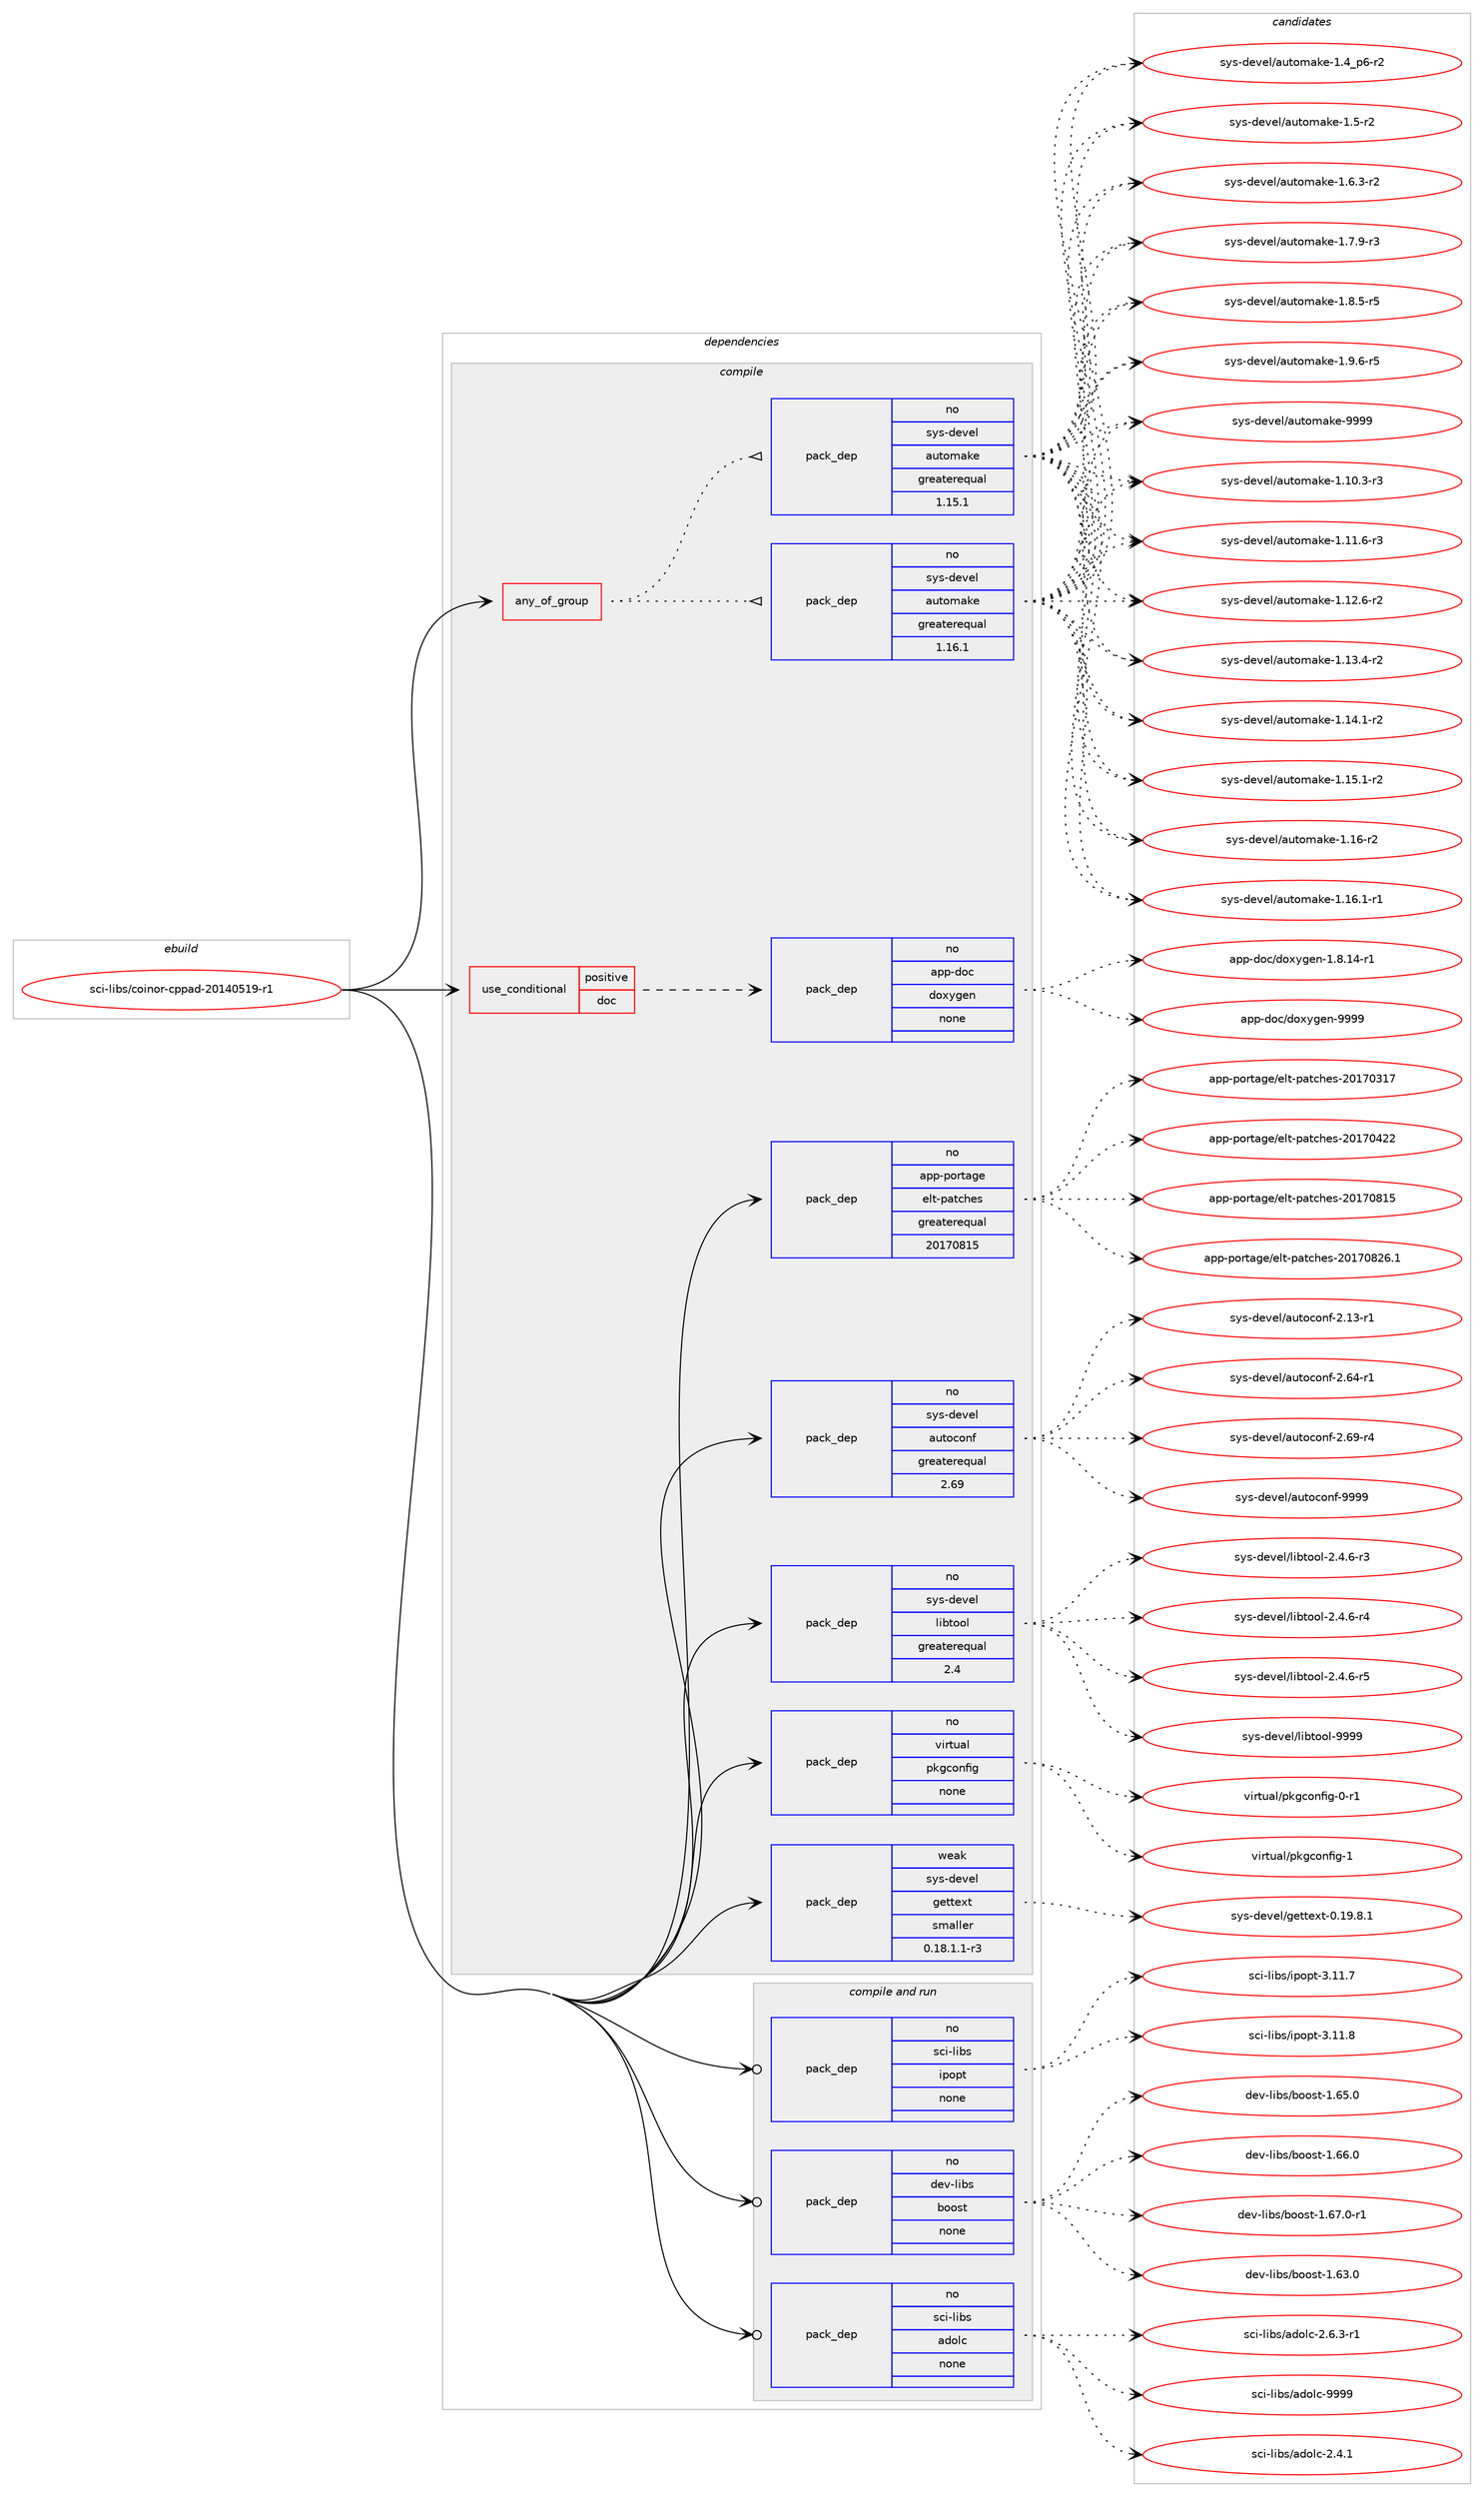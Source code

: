 digraph prolog {

# *************
# Graph options
# *************

newrank=true;
concentrate=true;
compound=true;
graph [rankdir=LR,fontname=Helvetica,fontsize=10,ranksep=1.5];#, ranksep=2.5, nodesep=0.2];
edge  [arrowhead=vee];
node  [fontname=Helvetica,fontsize=10];

# **********
# The ebuild
# **********

subgraph cluster_leftcol {
color=gray;
rank=same;
label=<<i>ebuild</i>>;
id [label="sci-libs/coinor-cppad-20140519-r1", color=red, width=4, href="../sci-libs/coinor-cppad-20140519-r1.svg"];
}

# ****************
# The dependencies
# ****************

subgraph cluster_midcol {
color=gray;
label=<<i>dependencies</i>>;
subgraph cluster_compile {
fillcolor="#eeeeee";
style=filled;
label=<<i>compile</i>>;
subgraph any26877 {
dependency1692729 [label=<<TABLE BORDER="0" CELLBORDER="1" CELLSPACING="0" CELLPADDING="4"><TR><TD CELLPADDING="10">any_of_group</TD></TR></TABLE>>, shape=none, color=red];subgraph pack1211841 {
dependency1692730 [label=<<TABLE BORDER="0" CELLBORDER="1" CELLSPACING="0" CELLPADDING="4" WIDTH="220"><TR><TD ROWSPAN="6" CELLPADDING="30">pack_dep</TD></TR><TR><TD WIDTH="110">no</TD></TR><TR><TD>sys-devel</TD></TR><TR><TD>automake</TD></TR><TR><TD>greaterequal</TD></TR><TR><TD>1.16.1</TD></TR></TABLE>>, shape=none, color=blue];
}
dependency1692729:e -> dependency1692730:w [weight=20,style="dotted",arrowhead="oinv"];
subgraph pack1211842 {
dependency1692731 [label=<<TABLE BORDER="0" CELLBORDER="1" CELLSPACING="0" CELLPADDING="4" WIDTH="220"><TR><TD ROWSPAN="6" CELLPADDING="30">pack_dep</TD></TR><TR><TD WIDTH="110">no</TD></TR><TR><TD>sys-devel</TD></TR><TR><TD>automake</TD></TR><TR><TD>greaterequal</TD></TR><TR><TD>1.15.1</TD></TR></TABLE>>, shape=none, color=blue];
}
dependency1692729:e -> dependency1692731:w [weight=20,style="dotted",arrowhead="oinv"];
}
id:e -> dependency1692729:w [weight=20,style="solid",arrowhead="vee"];
subgraph cond453159 {
dependency1692732 [label=<<TABLE BORDER="0" CELLBORDER="1" CELLSPACING="0" CELLPADDING="4"><TR><TD ROWSPAN="3" CELLPADDING="10">use_conditional</TD></TR><TR><TD>positive</TD></TR><TR><TD>doc</TD></TR></TABLE>>, shape=none, color=red];
subgraph pack1211843 {
dependency1692733 [label=<<TABLE BORDER="0" CELLBORDER="1" CELLSPACING="0" CELLPADDING="4" WIDTH="220"><TR><TD ROWSPAN="6" CELLPADDING="30">pack_dep</TD></TR><TR><TD WIDTH="110">no</TD></TR><TR><TD>app-doc</TD></TR><TR><TD>doxygen</TD></TR><TR><TD>none</TD></TR><TR><TD></TD></TR></TABLE>>, shape=none, color=blue];
}
dependency1692732:e -> dependency1692733:w [weight=20,style="dashed",arrowhead="vee"];
}
id:e -> dependency1692732:w [weight=20,style="solid",arrowhead="vee"];
subgraph pack1211844 {
dependency1692734 [label=<<TABLE BORDER="0" CELLBORDER="1" CELLSPACING="0" CELLPADDING="4" WIDTH="220"><TR><TD ROWSPAN="6" CELLPADDING="30">pack_dep</TD></TR><TR><TD WIDTH="110">no</TD></TR><TR><TD>app-portage</TD></TR><TR><TD>elt-patches</TD></TR><TR><TD>greaterequal</TD></TR><TR><TD>20170815</TD></TR></TABLE>>, shape=none, color=blue];
}
id:e -> dependency1692734:w [weight=20,style="solid",arrowhead="vee"];
subgraph pack1211845 {
dependency1692735 [label=<<TABLE BORDER="0" CELLBORDER="1" CELLSPACING="0" CELLPADDING="4" WIDTH="220"><TR><TD ROWSPAN="6" CELLPADDING="30">pack_dep</TD></TR><TR><TD WIDTH="110">no</TD></TR><TR><TD>sys-devel</TD></TR><TR><TD>autoconf</TD></TR><TR><TD>greaterequal</TD></TR><TR><TD>2.69</TD></TR></TABLE>>, shape=none, color=blue];
}
id:e -> dependency1692735:w [weight=20,style="solid",arrowhead="vee"];
subgraph pack1211846 {
dependency1692736 [label=<<TABLE BORDER="0" CELLBORDER="1" CELLSPACING="0" CELLPADDING="4" WIDTH="220"><TR><TD ROWSPAN="6" CELLPADDING="30">pack_dep</TD></TR><TR><TD WIDTH="110">no</TD></TR><TR><TD>sys-devel</TD></TR><TR><TD>libtool</TD></TR><TR><TD>greaterequal</TD></TR><TR><TD>2.4</TD></TR></TABLE>>, shape=none, color=blue];
}
id:e -> dependency1692736:w [weight=20,style="solid",arrowhead="vee"];
subgraph pack1211847 {
dependency1692737 [label=<<TABLE BORDER="0" CELLBORDER="1" CELLSPACING="0" CELLPADDING="4" WIDTH="220"><TR><TD ROWSPAN="6" CELLPADDING="30">pack_dep</TD></TR><TR><TD WIDTH="110">no</TD></TR><TR><TD>virtual</TD></TR><TR><TD>pkgconfig</TD></TR><TR><TD>none</TD></TR><TR><TD></TD></TR></TABLE>>, shape=none, color=blue];
}
id:e -> dependency1692737:w [weight=20,style="solid",arrowhead="vee"];
subgraph pack1211848 {
dependency1692738 [label=<<TABLE BORDER="0" CELLBORDER="1" CELLSPACING="0" CELLPADDING="4" WIDTH="220"><TR><TD ROWSPAN="6" CELLPADDING="30">pack_dep</TD></TR><TR><TD WIDTH="110">weak</TD></TR><TR><TD>sys-devel</TD></TR><TR><TD>gettext</TD></TR><TR><TD>smaller</TD></TR><TR><TD>0.18.1.1-r3</TD></TR></TABLE>>, shape=none, color=blue];
}
id:e -> dependency1692738:w [weight=20,style="solid",arrowhead="vee"];
}
subgraph cluster_compileandrun {
fillcolor="#eeeeee";
style=filled;
label=<<i>compile and run</i>>;
subgraph pack1211849 {
dependency1692739 [label=<<TABLE BORDER="0" CELLBORDER="1" CELLSPACING="0" CELLPADDING="4" WIDTH="220"><TR><TD ROWSPAN="6" CELLPADDING="30">pack_dep</TD></TR><TR><TD WIDTH="110">no</TD></TR><TR><TD>dev-libs</TD></TR><TR><TD>boost</TD></TR><TR><TD>none</TD></TR><TR><TD></TD></TR></TABLE>>, shape=none, color=blue];
}
id:e -> dependency1692739:w [weight=20,style="solid",arrowhead="odotvee"];
subgraph pack1211850 {
dependency1692740 [label=<<TABLE BORDER="0" CELLBORDER="1" CELLSPACING="0" CELLPADDING="4" WIDTH="220"><TR><TD ROWSPAN="6" CELLPADDING="30">pack_dep</TD></TR><TR><TD WIDTH="110">no</TD></TR><TR><TD>sci-libs</TD></TR><TR><TD>adolc</TD></TR><TR><TD>none</TD></TR><TR><TD></TD></TR></TABLE>>, shape=none, color=blue];
}
id:e -> dependency1692740:w [weight=20,style="solid",arrowhead="odotvee"];
subgraph pack1211851 {
dependency1692741 [label=<<TABLE BORDER="0" CELLBORDER="1" CELLSPACING="0" CELLPADDING="4" WIDTH="220"><TR><TD ROWSPAN="6" CELLPADDING="30">pack_dep</TD></TR><TR><TD WIDTH="110">no</TD></TR><TR><TD>sci-libs</TD></TR><TR><TD>ipopt</TD></TR><TR><TD>none</TD></TR><TR><TD></TD></TR></TABLE>>, shape=none, color=blue];
}
id:e -> dependency1692741:w [weight=20,style="solid",arrowhead="odotvee"];
}
subgraph cluster_run {
fillcolor="#eeeeee";
style=filled;
label=<<i>run</i>>;
}
}

# **************
# The candidates
# **************

subgraph cluster_choices {
rank=same;
color=gray;
label=<<i>candidates</i>>;

subgraph choice1211841 {
color=black;
nodesep=1;
choice11512111545100101118101108479711711611110997107101454946494846514511451 [label="sys-devel/automake-1.10.3-r3", color=red, width=4,href="../sys-devel/automake-1.10.3-r3.svg"];
choice11512111545100101118101108479711711611110997107101454946494946544511451 [label="sys-devel/automake-1.11.6-r3", color=red, width=4,href="../sys-devel/automake-1.11.6-r3.svg"];
choice11512111545100101118101108479711711611110997107101454946495046544511450 [label="sys-devel/automake-1.12.6-r2", color=red, width=4,href="../sys-devel/automake-1.12.6-r2.svg"];
choice11512111545100101118101108479711711611110997107101454946495146524511450 [label="sys-devel/automake-1.13.4-r2", color=red, width=4,href="../sys-devel/automake-1.13.4-r2.svg"];
choice11512111545100101118101108479711711611110997107101454946495246494511450 [label="sys-devel/automake-1.14.1-r2", color=red, width=4,href="../sys-devel/automake-1.14.1-r2.svg"];
choice11512111545100101118101108479711711611110997107101454946495346494511450 [label="sys-devel/automake-1.15.1-r2", color=red, width=4,href="../sys-devel/automake-1.15.1-r2.svg"];
choice1151211154510010111810110847971171161111099710710145494649544511450 [label="sys-devel/automake-1.16-r2", color=red, width=4,href="../sys-devel/automake-1.16-r2.svg"];
choice11512111545100101118101108479711711611110997107101454946495446494511449 [label="sys-devel/automake-1.16.1-r1", color=red, width=4,href="../sys-devel/automake-1.16.1-r1.svg"];
choice115121115451001011181011084797117116111109971071014549465295112544511450 [label="sys-devel/automake-1.4_p6-r2", color=red, width=4,href="../sys-devel/automake-1.4_p6-r2.svg"];
choice11512111545100101118101108479711711611110997107101454946534511450 [label="sys-devel/automake-1.5-r2", color=red, width=4,href="../sys-devel/automake-1.5-r2.svg"];
choice115121115451001011181011084797117116111109971071014549465446514511450 [label="sys-devel/automake-1.6.3-r2", color=red, width=4,href="../sys-devel/automake-1.6.3-r2.svg"];
choice115121115451001011181011084797117116111109971071014549465546574511451 [label="sys-devel/automake-1.7.9-r3", color=red, width=4,href="../sys-devel/automake-1.7.9-r3.svg"];
choice115121115451001011181011084797117116111109971071014549465646534511453 [label="sys-devel/automake-1.8.5-r5", color=red, width=4,href="../sys-devel/automake-1.8.5-r5.svg"];
choice115121115451001011181011084797117116111109971071014549465746544511453 [label="sys-devel/automake-1.9.6-r5", color=red, width=4,href="../sys-devel/automake-1.9.6-r5.svg"];
choice115121115451001011181011084797117116111109971071014557575757 [label="sys-devel/automake-9999", color=red, width=4,href="../sys-devel/automake-9999.svg"];
dependency1692730:e -> choice11512111545100101118101108479711711611110997107101454946494846514511451:w [style=dotted,weight="100"];
dependency1692730:e -> choice11512111545100101118101108479711711611110997107101454946494946544511451:w [style=dotted,weight="100"];
dependency1692730:e -> choice11512111545100101118101108479711711611110997107101454946495046544511450:w [style=dotted,weight="100"];
dependency1692730:e -> choice11512111545100101118101108479711711611110997107101454946495146524511450:w [style=dotted,weight="100"];
dependency1692730:e -> choice11512111545100101118101108479711711611110997107101454946495246494511450:w [style=dotted,weight="100"];
dependency1692730:e -> choice11512111545100101118101108479711711611110997107101454946495346494511450:w [style=dotted,weight="100"];
dependency1692730:e -> choice1151211154510010111810110847971171161111099710710145494649544511450:w [style=dotted,weight="100"];
dependency1692730:e -> choice11512111545100101118101108479711711611110997107101454946495446494511449:w [style=dotted,weight="100"];
dependency1692730:e -> choice115121115451001011181011084797117116111109971071014549465295112544511450:w [style=dotted,weight="100"];
dependency1692730:e -> choice11512111545100101118101108479711711611110997107101454946534511450:w [style=dotted,weight="100"];
dependency1692730:e -> choice115121115451001011181011084797117116111109971071014549465446514511450:w [style=dotted,weight="100"];
dependency1692730:e -> choice115121115451001011181011084797117116111109971071014549465546574511451:w [style=dotted,weight="100"];
dependency1692730:e -> choice115121115451001011181011084797117116111109971071014549465646534511453:w [style=dotted,weight="100"];
dependency1692730:e -> choice115121115451001011181011084797117116111109971071014549465746544511453:w [style=dotted,weight="100"];
dependency1692730:e -> choice115121115451001011181011084797117116111109971071014557575757:w [style=dotted,weight="100"];
}
subgraph choice1211842 {
color=black;
nodesep=1;
choice11512111545100101118101108479711711611110997107101454946494846514511451 [label="sys-devel/automake-1.10.3-r3", color=red, width=4,href="../sys-devel/automake-1.10.3-r3.svg"];
choice11512111545100101118101108479711711611110997107101454946494946544511451 [label="sys-devel/automake-1.11.6-r3", color=red, width=4,href="../sys-devel/automake-1.11.6-r3.svg"];
choice11512111545100101118101108479711711611110997107101454946495046544511450 [label="sys-devel/automake-1.12.6-r2", color=red, width=4,href="../sys-devel/automake-1.12.6-r2.svg"];
choice11512111545100101118101108479711711611110997107101454946495146524511450 [label="sys-devel/automake-1.13.4-r2", color=red, width=4,href="../sys-devel/automake-1.13.4-r2.svg"];
choice11512111545100101118101108479711711611110997107101454946495246494511450 [label="sys-devel/automake-1.14.1-r2", color=red, width=4,href="../sys-devel/automake-1.14.1-r2.svg"];
choice11512111545100101118101108479711711611110997107101454946495346494511450 [label="sys-devel/automake-1.15.1-r2", color=red, width=4,href="../sys-devel/automake-1.15.1-r2.svg"];
choice1151211154510010111810110847971171161111099710710145494649544511450 [label="sys-devel/automake-1.16-r2", color=red, width=4,href="../sys-devel/automake-1.16-r2.svg"];
choice11512111545100101118101108479711711611110997107101454946495446494511449 [label="sys-devel/automake-1.16.1-r1", color=red, width=4,href="../sys-devel/automake-1.16.1-r1.svg"];
choice115121115451001011181011084797117116111109971071014549465295112544511450 [label="sys-devel/automake-1.4_p6-r2", color=red, width=4,href="../sys-devel/automake-1.4_p6-r2.svg"];
choice11512111545100101118101108479711711611110997107101454946534511450 [label="sys-devel/automake-1.5-r2", color=red, width=4,href="../sys-devel/automake-1.5-r2.svg"];
choice115121115451001011181011084797117116111109971071014549465446514511450 [label="sys-devel/automake-1.6.3-r2", color=red, width=4,href="../sys-devel/automake-1.6.3-r2.svg"];
choice115121115451001011181011084797117116111109971071014549465546574511451 [label="sys-devel/automake-1.7.9-r3", color=red, width=4,href="../sys-devel/automake-1.7.9-r3.svg"];
choice115121115451001011181011084797117116111109971071014549465646534511453 [label="sys-devel/automake-1.8.5-r5", color=red, width=4,href="../sys-devel/automake-1.8.5-r5.svg"];
choice115121115451001011181011084797117116111109971071014549465746544511453 [label="sys-devel/automake-1.9.6-r5", color=red, width=4,href="../sys-devel/automake-1.9.6-r5.svg"];
choice115121115451001011181011084797117116111109971071014557575757 [label="sys-devel/automake-9999", color=red, width=4,href="../sys-devel/automake-9999.svg"];
dependency1692731:e -> choice11512111545100101118101108479711711611110997107101454946494846514511451:w [style=dotted,weight="100"];
dependency1692731:e -> choice11512111545100101118101108479711711611110997107101454946494946544511451:w [style=dotted,weight="100"];
dependency1692731:e -> choice11512111545100101118101108479711711611110997107101454946495046544511450:w [style=dotted,weight="100"];
dependency1692731:e -> choice11512111545100101118101108479711711611110997107101454946495146524511450:w [style=dotted,weight="100"];
dependency1692731:e -> choice11512111545100101118101108479711711611110997107101454946495246494511450:w [style=dotted,weight="100"];
dependency1692731:e -> choice11512111545100101118101108479711711611110997107101454946495346494511450:w [style=dotted,weight="100"];
dependency1692731:e -> choice1151211154510010111810110847971171161111099710710145494649544511450:w [style=dotted,weight="100"];
dependency1692731:e -> choice11512111545100101118101108479711711611110997107101454946495446494511449:w [style=dotted,weight="100"];
dependency1692731:e -> choice115121115451001011181011084797117116111109971071014549465295112544511450:w [style=dotted,weight="100"];
dependency1692731:e -> choice11512111545100101118101108479711711611110997107101454946534511450:w [style=dotted,weight="100"];
dependency1692731:e -> choice115121115451001011181011084797117116111109971071014549465446514511450:w [style=dotted,weight="100"];
dependency1692731:e -> choice115121115451001011181011084797117116111109971071014549465546574511451:w [style=dotted,weight="100"];
dependency1692731:e -> choice115121115451001011181011084797117116111109971071014549465646534511453:w [style=dotted,weight="100"];
dependency1692731:e -> choice115121115451001011181011084797117116111109971071014549465746544511453:w [style=dotted,weight="100"];
dependency1692731:e -> choice115121115451001011181011084797117116111109971071014557575757:w [style=dotted,weight="100"];
}
subgraph choice1211843 {
color=black;
nodesep=1;
choice97112112451001119947100111120121103101110454946564649524511449 [label="app-doc/doxygen-1.8.14-r1", color=red, width=4,href="../app-doc/doxygen-1.8.14-r1.svg"];
choice971121124510011199471001111201211031011104557575757 [label="app-doc/doxygen-9999", color=red, width=4,href="../app-doc/doxygen-9999.svg"];
dependency1692733:e -> choice97112112451001119947100111120121103101110454946564649524511449:w [style=dotted,weight="100"];
dependency1692733:e -> choice971121124510011199471001111201211031011104557575757:w [style=dotted,weight="100"];
}
subgraph choice1211844 {
color=black;
nodesep=1;
choice97112112451121111141169710310147101108116451129711699104101115455048495548514955 [label="app-portage/elt-patches-20170317", color=red, width=4,href="../app-portage/elt-patches-20170317.svg"];
choice97112112451121111141169710310147101108116451129711699104101115455048495548525050 [label="app-portage/elt-patches-20170422", color=red, width=4,href="../app-portage/elt-patches-20170422.svg"];
choice97112112451121111141169710310147101108116451129711699104101115455048495548564953 [label="app-portage/elt-patches-20170815", color=red, width=4,href="../app-portage/elt-patches-20170815.svg"];
choice971121124511211111411697103101471011081164511297116991041011154550484955485650544649 [label="app-portage/elt-patches-20170826.1", color=red, width=4,href="../app-portage/elt-patches-20170826.1.svg"];
dependency1692734:e -> choice97112112451121111141169710310147101108116451129711699104101115455048495548514955:w [style=dotted,weight="100"];
dependency1692734:e -> choice97112112451121111141169710310147101108116451129711699104101115455048495548525050:w [style=dotted,weight="100"];
dependency1692734:e -> choice97112112451121111141169710310147101108116451129711699104101115455048495548564953:w [style=dotted,weight="100"];
dependency1692734:e -> choice971121124511211111411697103101471011081164511297116991041011154550484955485650544649:w [style=dotted,weight="100"];
}
subgraph choice1211845 {
color=black;
nodesep=1;
choice1151211154510010111810110847971171161119911111010245504649514511449 [label="sys-devel/autoconf-2.13-r1", color=red, width=4,href="../sys-devel/autoconf-2.13-r1.svg"];
choice1151211154510010111810110847971171161119911111010245504654524511449 [label="sys-devel/autoconf-2.64-r1", color=red, width=4,href="../sys-devel/autoconf-2.64-r1.svg"];
choice1151211154510010111810110847971171161119911111010245504654574511452 [label="sys-devel/autoconf-2.69-r4", color=red, width=4,href="../sys-devel/autoconf-2.69-r4.svg"];
choice115121115451001011181011084797117116111991111101024557575757 [label="sys-devel/autoconf-9999", color=red, width=4,href="../sys-devel/autoconf-9999.svg"];
dependency1692735:e -> choice1151211154510010111810110847971171161119911111010245504649514511449:w [style=dotted,weight="100"];
dependency1692735:e -> choice1151211154510010111810110847971171161119911111010245504654524511449:w [style=dotted,weight="100"];
dependency1692735:e -> choice1151211154510010111810110847971171161119911111010245504654574511452:w [style=dotted,weight="100"];
dependency1692735:e -> choice115121115451001011181011084797117116111991111101024557575757:w [style=dotted,weight="100"];
}
subgraph choice1211846 {
color=black;
nodesep=1;
choice1151211154510010111810110847108105981161111111084550465246544511451 [label="sys-devel/libtool-2.4.6-r3", color=red, width=4,href="../sys-devel/libtool-2.4.6-r3.svg"];
choice1151211154510010111810110847108105981161111111084550465246544511452 [label="sys-devel/libtool-2.4.6-r4", color=red, width=4,href="../sys-devel/libtool-2.4.6-r4.svg"];
choice1151211154510010111810110847108105981161111111084550465246544511453 [label="sys-devel/libtool-2.4.6-r5", color=red, width=4,href="../sys-devel/libtool-2.4.6-r5.svg"];
choice1151211154510010111810110847108105981161111111084557575757 [label="sys-devel/libtool-9999", color=red, width=4,href="../sys-devel/libtool-9999.svg"];
dependency1692736:e -> choice1151211154510010111810110847108105981161111111084550465246544511451:w [style=dotted,weight="100"];
dependency1692736:e -> choice1151211154510010111810110847108105981161111111084550465246544511452:w [style=dotted,weight="100"];
dependency1692736:e -> choice1151211154510010111810110847108105981161111111084550465246544511453:w [style=dotted,weight="100"];
dependency1692736:e -> choice1151211154510010111810110847108105981161111111084557575757:w [style=dotted,weight="100"];
}
subgraph choice1211847 {
color=black;
nodesep=1;
choice11810511411611797108471121071039911111010210510345484511449 [label="virtual/pkgconfig-0-r1", color=red, width=4,href="../virtual/pkgconfig-0-r1.svg"];
choice1181051141161179710847112107103991111101021051034549 [label="virtual/pkgconfig-1", color=red, width=4,href="../virtual/pkgconfig-1.svg"];
dependency1692737:e -> choice11810511411611797108471121071039911111010210510345484511449:w [style=dotted,weight="100"];
dependency1692737:e -> choice1181051141161179710847112107103991111101021051034549:w [style=dotted,weight="100"];
}
subgraph choice1211848 {
color=black;
nodesep=1;
choice1151211154510010111810110847103101116116101120116454846495746564649 [label="sys-devel/gettext-0.19.8.1", color=red, width=4,href="../sys-devel/gettext-0.19.8.1.svg"];
dependency1692738:e -> choice1151211154510010111810110847103101116116101120116454846495746564649:w [style=dotted,weight="100"];
}
subgraph choice1211849 {
color=black;
nodesep=1;
choice1001011184510810598115479811111111511645494654514648 [label="dev-libs/boost-1.63.0", color=red, width=4,href="../dev-libs/boost-1.63.0.svg"];
choice1001011184510810598115479811111111511645494654534648 [label="dev-libs/boost-1.65.0", color=red, width=4,href="../dev-libs/boost-1.65.0.svg"];
choice1001011184510810598115479811111111511645494654544648 [label="dev-libs/boost-1.66.0", color=red, width=4,href="../dev-libs/boost-1.66.0.svg"];
choice10010111845108105981154798111111115116454946545546484511449 [label="dev-libs/boost-1.67.0-r1", color=red, width=4,href="../dev-libs/boost-1.67.0-r1.svg"];
dependency1692739:e -> choice1001011184510810598115479811111111511645494654514648:w [style=dotted,weight="100"];
dependency1692739:e -> choice1001011184510810598115479811111111511645494654534648:w [style=dotted,weight="100"];
dependency1692739:e -> choice1001011184510810598115479811111111511645494654544648:w [style=dotted,weight="100"];
dependency1692739:e -> choice10010111845108105981154798111111115116454946545546484511449:w [style=dotted,weight="100"];
}
subgraph choice1211850 {
color=black;
nodesep=1;
choice115991054510810598115479710011110899455046524649 [label="sci-libs/adolc-2.4.1", color=red, width=4,href="../sci-libs/adolc-2.4.1.svg"];
choice1159910545108105981154797100111108994550465446514511449 [label="sci-libs/adolc-2.6.3-r1", color=red, width=4,href="../sci-libs/adolc-2.6.3-r1.svg"];
choice1159910545108105981154797100111108994557575757 [label="sci-libs/adolc-9999", color=red, width=4,href="../sci-libs/adolc-9999.svg"];
dependency1692740:e -> choice115991054510810598115479710011110899455046524649:w [style=dotted,weight="100"];
dependency1692740:e -> choice1159910545108105981154797100111108994550465446514511449:w [style=dotted,weight="100"];
dependency1692740:e -> choice1159910545108105981154797100111108994557575757:w [style=dotted,weight="100"];
}
subgraph choice1211851 {
color=black;
nodesep=1;
choice1159910545108105981154710511211111211645514649494655 [label="sci-libs/ipopt-3.11.7", color=red, width=4,href="../sci-libs/ipopt-3.11.7.svg"];
choice1159910545108105981154710511211111211645514649494656 [label="sci-libs/ipopt-3.11.8", color=red, width=4,href="../sci-libs/ipopt-3.11.8.svg"];
dependency1692741:e -> choice1159910545108105981154710511211111211645514649494655:w [style=dotted,weight="100"];
dependency1692741:e -> choice1159910545108105981154710511211111211645514649494656:w [style=dotted,weight="100"];
}
}

}
